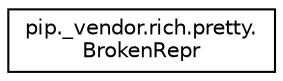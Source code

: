 digraph "Graphical Class Hierarchy"
{
 // LATEX_PDF_SIZE
  edge [fontname="Helvetica",fontsize="10",labelfontname="Helvetica",labelfontsize="10"];
  node [fontname="Helvetica",fontsize="10",shape=record];
  rankdir="LR";
  Node0 [label="pip._vendor.rich.pretty.\lBrokenRepr",height=0.2,width=0.4,color="black", fillcolor="white", style="filled",URL="$classpip_1_1__vendor_1_1rich_1_1pretty_1_1BrokenRepr.html",tooltip=" "];
}
